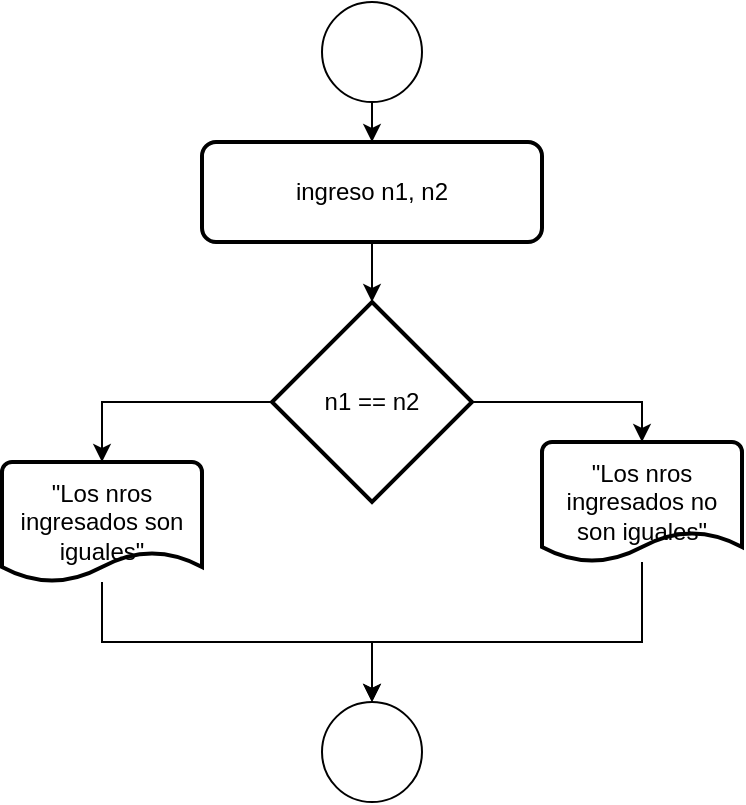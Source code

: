 <mxfile version="20.2.3" type="device"><diagram id="D8ohQYnJZsoJ572B5VDV" name="Página-1"><mxGraphModel dx="1102" dy="905" grid="1" gridSize="10" guides="1" tooltips="1" connect="1" arrows="1" fold="1" page="1" pageScale="1" pageWidth="827" pageHeight="1169" math="0" shadow="0"><root><mxCell id="0"/><mxCell id="1" parent="0"/><mxCell id="HwpmQSxrBbyknd_d-2of-13" style="edgeStyle=orthogonalEdgeStyle;rounded=0;orthogonalLoop=1;jettySize=auto;html=1;" edge="1" parent="1" source="HwpmQSxrBbyknd_d-2of-1" target="HwpmQSxrBbyknd_d-2of-3"><mxGeometry relative="1" as="geometry"/></mxCell><mxCell id="HwpmQSxrBbyknd_d-2of-1" value="" style="ellipse;whiteSpace=wrap;html=1;aspect=fixed;" vertex="1" parent="1"><mxGeometry x="389" y="40" width="50" height="50" as="geometry"/></mxCell><mxCell id="HwpmQSxrBbyknd_d-2of-2" value="" style="ellipse;whiteSpace=wrap;html=1;aspect=fixed;" vertex="1" parent="1"><mxGeometry x="389" y="390" width="50" height="50" as="geometry"/></mxCell><mxCell id="HwpmQSxrBbyknd_d-2of-14" style="edgeStyle=orthogonalEdgeStyle;rounded=0;orthogonalLoop=1;jettySize=auto;html=1;" edge="1" parent="1" source="HwpmQSxrBbyknd_d-2of-3" target="HwpmQSxrBbyknd_d-2of-4"><mxGeometry relative="1" as="geometry"/></mxCell><mxCell id="HwpmQSxrBbyknd_d-2of-3" value="ingreso n1, n2" style="rounded=1;whiteSpace=wrap;html=1;absoluteArcSize=1;arcSize=14;strokeWidth=2;" vertex="1" parent="1"><mxGeometry x="329" y="110" width="170" height="50" as="geometry"/></mxCell><mxCell id="HwpmQSxrBbyknd_d-2of-9" style="edgeStyle=orthogonalEdgeStyle;rounded=0;orthogonalLoop=1;jettySize=auto;html=1;entryX=0.5;entryY=0;entryDx=0;entryDy=0;entryPerimeter=0;" edge="1" parent="1" source="HwpmQSxrBbyknd_d-2of-4" target="HwpmQSxrBbyknd_d-2of-7"><mxGeometry relative="1" as="geometry"/></mxCell><mxCell id="HwpmQSxrBbyknd_d-2of-10" style="edgeStyle=orthogonalEdgeStyle;rounded=0;orthogonalLoop=1;jettySize=auto;html=1;entryX=0.5;entryY=0;entryDx=0;entryDy=0;entryPerimeter=0;" edge="1" parent="1" source="HwpmQSxrBbyknd_d-2of-4" target="HwpmQSxrBbyknd_d-2of-8"><mxGeometry relative="1" as="geometry"/></mxCell><mxCell id="HwpmQSxrBbyknd_d-2of-4" value="n1 == n2" style="strokeWidth=2;html=1;shape=mxgraph.flowchart.decision;whiteSpace=wrap;" vertex="1" parent="1"><mxGeometry x="364" y="190" width="100" height="100" as="geometry"/></mxCell><mxCell id="HwpmQSxrBbyknd_d-2of-11" style="edgeStyle=orthogonalEdgeStyle;rounded=0;orthogonalLoop=1;jettySize=auto;html=1;" edge="1" parent="1" source="HwpmQSxrBbyknd_d-2of-7" target="HwpmQSxrBbyknd_d-2of-2"><mxGeometry relative="1" as="geometry"><Array as="points"><mxPoint x="279" y="360"/><mxPoint x="414" y="360"/></Array></mxGeometry></mxCell><mxCell id="HwpmQSxrBbyknd_d-2of-7" value="&quot;Los nros ingresados son iguales&quot;" style="strokeWidth=2;html=1;shape=mxgraph.flowchart.document2;whiteSpace=wrap;size=0.25;" vertex="1" parent="1"><mxGeometry x="229" y="270" width="100" height="60" as="geometry"/></mxCell><mxCell id="HwpmQSxrBbyknd_d-2of-12" style="edgeStyle=orthogonalEdgeStyle;rounded=0;orthogonalLoop=1;jettySize=auto;html=1;entryX=0.5;entryY=0;entryDx=0;entryDy=0;" edge="1" parent="1" source="HwpmQSxrBbyknd_d-2of-8" target="HwpmQSxrBbyknd_d-2of-2"><mxGeometry relative="1" as="geometry"><Array as="points"><mxPoint x="549" y="360"/><mxPoint x="414" y="360"/></Array></mxGeometry></mxCell><mxCell id="HwpmQSxrBbyknd_d-2of-8" value="&quot;Los nros ingresados no son iguales&quot;" style="strokeWidth=2;html=1;shape=mxgraph.flowchart.document2;whiteSpace=wrap;size=0.25;" vertex="1" parent="1"><mxGeometry x="499" y="260" width="100" height="60" as="geometry"/></mxCell></root></mxGraphModel></diagram></mxfile>